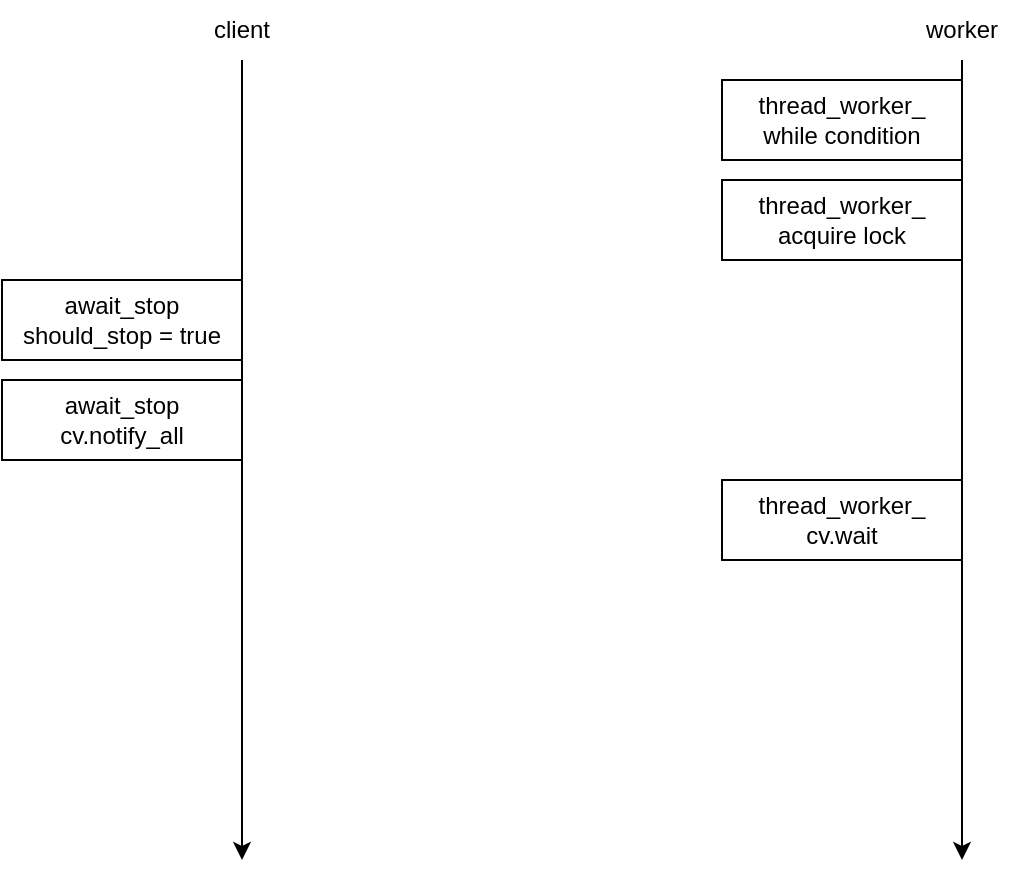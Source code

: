 <mxfile version="22.1.3" type="github">
  <diagram name="Page-1" id="IQU6geX9c39-HAdZ6K0P">
    <mxGraphModel dx="2954" dy="1157" grid="1" gridSize="10" guides="1" tooltips="1" connect="1" arrows="1" fold="1" page="1" pageScale="1" pageWidth="850" pageHeight="1100" math="0" shadow="0">
      <root>
        <mxCell id="0" />
        <mxCell id="1" parent="0" />
        <mxCell id="OzeLxnkCMh9r-LhSdCQO-1" value="" style="endArrow=classic;html=1;rounded=0;" parent="1" edge="1">
          <mxGeometry width="50" height="50" relative="1" as="geometry">
            <mxPoint x="240" y="240" as="sourcePoint" />
            <mxPoint x="240" y="640" as="targetPoint" />
          </mxGeometry>
        </mxCell>
        <mxCell id="OzeLxnkCMh9r-LhSdCQO-2" value="" style="endArrow=classic;html=1;rounded=0;" parent="1" edge="1">
          <mxGeometry width="50" height="50" relative="1" as="geometry">
            <mxPoint x="600" y="240" as="sourcePoint" />
            <mxPoint x="600" y="640" as="targetPoint" />
          </mxGeometry>
        </mxCell>
        <mxCell id="OzeLxnkCMh9r-LhSdCQO-3" value="client" style="text;html=1;strokeColor=none;fillColor=none;align=center;verticalAlign=middle;whiteSpace=wrap;rounded=0;" parent="1" vertex="1">
          <mxGeometry x="210" y="210" width="60" height="30" as="geometry" />
        </mxCell>
        <mxCell id="OzeLxnkCMh9r-LhSdCQO-5" value="worker" style="text;html=1;strokeColor=none;fillColor=none;align=center;verticalAlign=middle;whiteSpace=wrap;rounded=0;" parent="1" vertex="1">
          <mxGeometry x="570" y="210" width="60" height="30" as="geometry" />
        </mxCell>
        <mxCell id="OzeLxnkCMh9r-LhSdCQO-9" value="thread_worker_&lt;br&gt;while condition" style="rounded=0;whiteSpace=wrap;html=1;" parent="1" vertex="1">
          <mxGeometry x="480" y="250" width="120" height="40" as="geometry" />
        </mxCell>
        <mxCell id="OzeLxnkCMh9r-LhSdCQO-10" value="thread_worker_&lt;br&gt;acquire lock" style="rounded=0;whiteSpace=wrap;html=1;" parent="1" vertex="1">
          <mxGeometry x="480" y="300" width="120" height="40" as="geometry" />
        </mxCell>
        <mxCell id="OzeLxnkCMh9r-LhSdCQO-11" value="thread_worker_&lt;br&gt;cv.wait" style="rounded=0;whiteSpace=wrap;html=1;" parent="1" vertex="1">
          <mxGeometry x="480" y="450" width="120" height="40" as="geometry" />
        </mxCell>
        <mxCell id="OzeLxnkCMh9r-LhSdCQO-12" value="await_stop&lt;br&gt;should_stop = true" style="rounded=0;whiteSpace=wrap;html=1;" parent="1" vertex="1">
          <mxGeometry x="120" y="350" width="120" height="40" as="geometry" />
        </mxCell>
        <mxCell id="OzeLxnkCMh9r-LhSdCQO-14" value="await_stop&lt;br&gt;cv.notify_all" style="rounded=0;whiteSpace=wrap;html=1;" parent="1" vertex="1">
          <mxGeometry x="120" y="400" width="120" height="40" as="geometry" />
        </mxCell>
      </root>
    </mxGraphModel>
  </diagram>
</mxfile>
